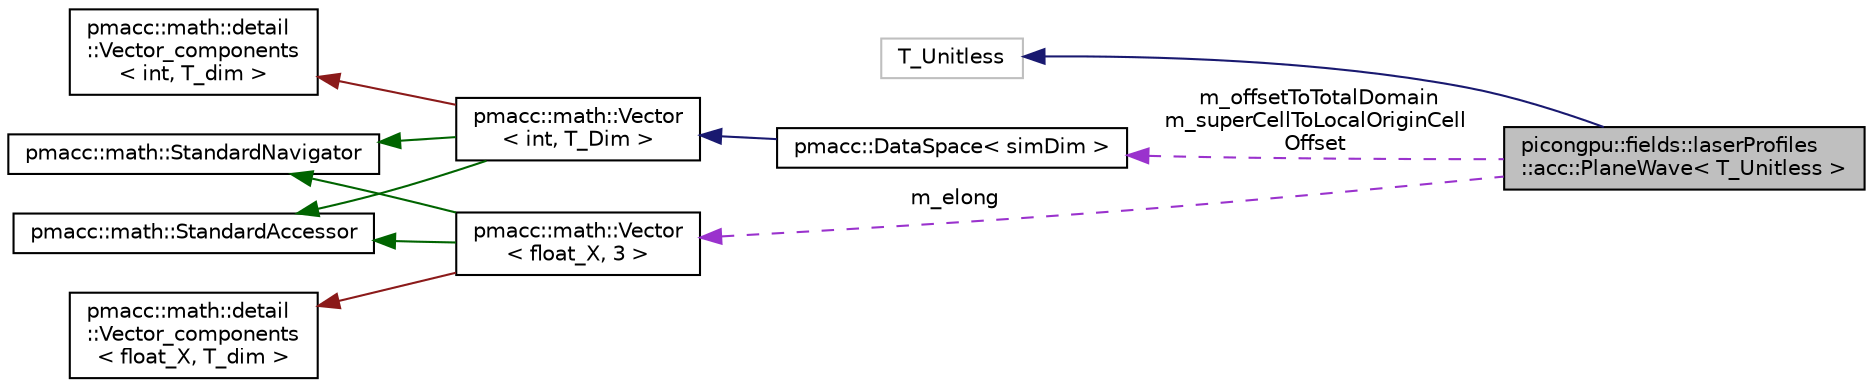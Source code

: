 digraph "picongpu::fields::laserProfiles::acc::PlaneWave&lt; T_Unitless &gt;"
{
 // LATEX_PDF_SIZE
  edge [fontname="Helvetica",fontsize="10",labelfontname="Helvetica",labelfontsize="10"];
  node [fontname="Helvetica",fontsize="10",shape=record];
  rankdir="LR";
  Node1 [label="picongpu::fields::laserProfiles\l::acc::PlaneWave\< T_Unitless \>",height=0.2,width=0.4,color="black", fillcolor="grey75", style="filled", fontcolor="black",tooltip=" "];
  Node2 -> Node1 [dir="back",color="midnightblue",fontsize="10",style="solid",fontname="Helvetica"];
  Node2 [label="T_Unitless",height=0.2,width=0.4,color="grey75", fillcolor="white", style="filled",tooltip=" "];
  Node3 -> Node1 [dir="back",color="darkorchid3",fontsize="10",style="dashed",label=" m_offsetToTotalDomain\nm_superCellToLocalOriginCell\lOffset" ,fontname="Helvetica"];
  Node3 [label="pmacc::DataSpace\< simDim \>",height=0.2,width=0.4,color="black", fillcolor="white", style="filled",URL="$classpmacc_1_1_data_space.html",tooltip=" "];
  Node4 -> Node3 [dir="back",color="midnightblue",fontsize="10",style="solid",fontname="Helvetica"];
  Node4 [label="pmacc::math::Vector\l\< int, T_Dim \>",height=0.2,width=0.4,color="black", fillcolor="white", style="filled",URL="$structpmacc_1_1math_1_1_vector.html",tooltip=" "];
  Node5 -> Node4 [dir="back",color="firebrick4",fontsize="10",style="solid",fontname="Helvetica"];
  Node5 [label="pmacc::math::detail\l::Vector_components\l\< int, T_dim \>",height=0.2,width=0.4,color="black", fillcolor="white", style="filled",URL="$structpmacc_1_1math_1_1detail_1_1_vector__components.html",tooltip=" "];
  Node6 -> Node4 [dir="back",color="darkgreen",fontsize="10",style="solid",fontname="Helvetica"];
  Node6 [label="pmacc::math::StandardAccessor",height=0.2,width=0.4,color="black", fillcolor="white", style="filled",URL="$structpmacc_1_1math_1_1_standard_accessor.html",tooltip=" "];
  Node7 -> Node4 [dir="back",color="darkgreen",fontsize="10",style="solid",fontname="Helvetica"];
  Node7 [label="pmacc::math::StandardNavigator",height=0.2,width=0.4,color="black", fillcolor="white", style="filled",URL="$structpmacc_1_1math_1_1_standard_navigator.html",tooltip=" "];
  Node8 -> Node1 [dir="back",color="darkorchid3",fontsize="10",style="dashed",label=" m_elong" ,fontname="Helvetica"];
  Node8 [label="pmacc::math::Vector\l\< float_X, 3 \>",height=0.2,width=0.4,color="black", fillcolor="white", style="filled",URL="$structpmacc_1_1math_1_1_vector.html",tooltip=" "];
  Node9 -> Node8 [dir="back",color="firebrick4",fontsize="10",style="solid",fontname="Helvetica"];
  Node9 [label="pmacc::math::detail\l::Vector_components\l\< float_X, T_dim \>",height=0.2,width=0.4,color="black", fillcolor="white", style="filled",URL="$structpmacc_1_1math_1_1detail_1_1_vector__components.html",tooltip=" "];
  Node6 -> Node8 [dir="back",color="darkgreen",fontsize="10",style="solid",fontname="Helvetica"];
  Node7 -> Node8 [dir="back",color="darkgreen",fontsize="10",style="solid",fontname="Helvetica"];
}
